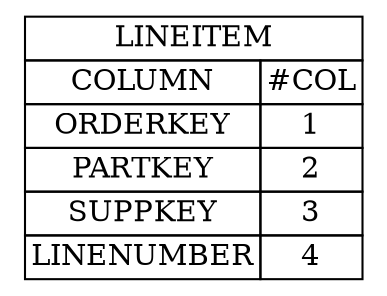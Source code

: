 digraph models_diagram {

  graph[rankdir=LR, overlap=false]
    struct1 [ shape=plaintext,
    label=<
    <TABLE BORDER="0" CELLBORDER="1" CELLSPACING="0">
    <TR><TD COLSPAN="2">LINEITEM</TD></TR>
    <TR><TD>COLUMN</TD><TD>#COL</TD></TR>
    <TR><TD>ORDERKEY</TD><TD PORT="f1">1</TD></TR>
    <TR><TD>PARTKEY</TD><TD PORT="f2">2</TD></TR>
    <TR><TD>SUPPKEY</TD><TD PORT="f3">3</TD></TR>
    <TR><TD>LINENUMBER</TD><TD PORT="f4">4</TD></TR>
    </TABLE>
    >
    ]

}
